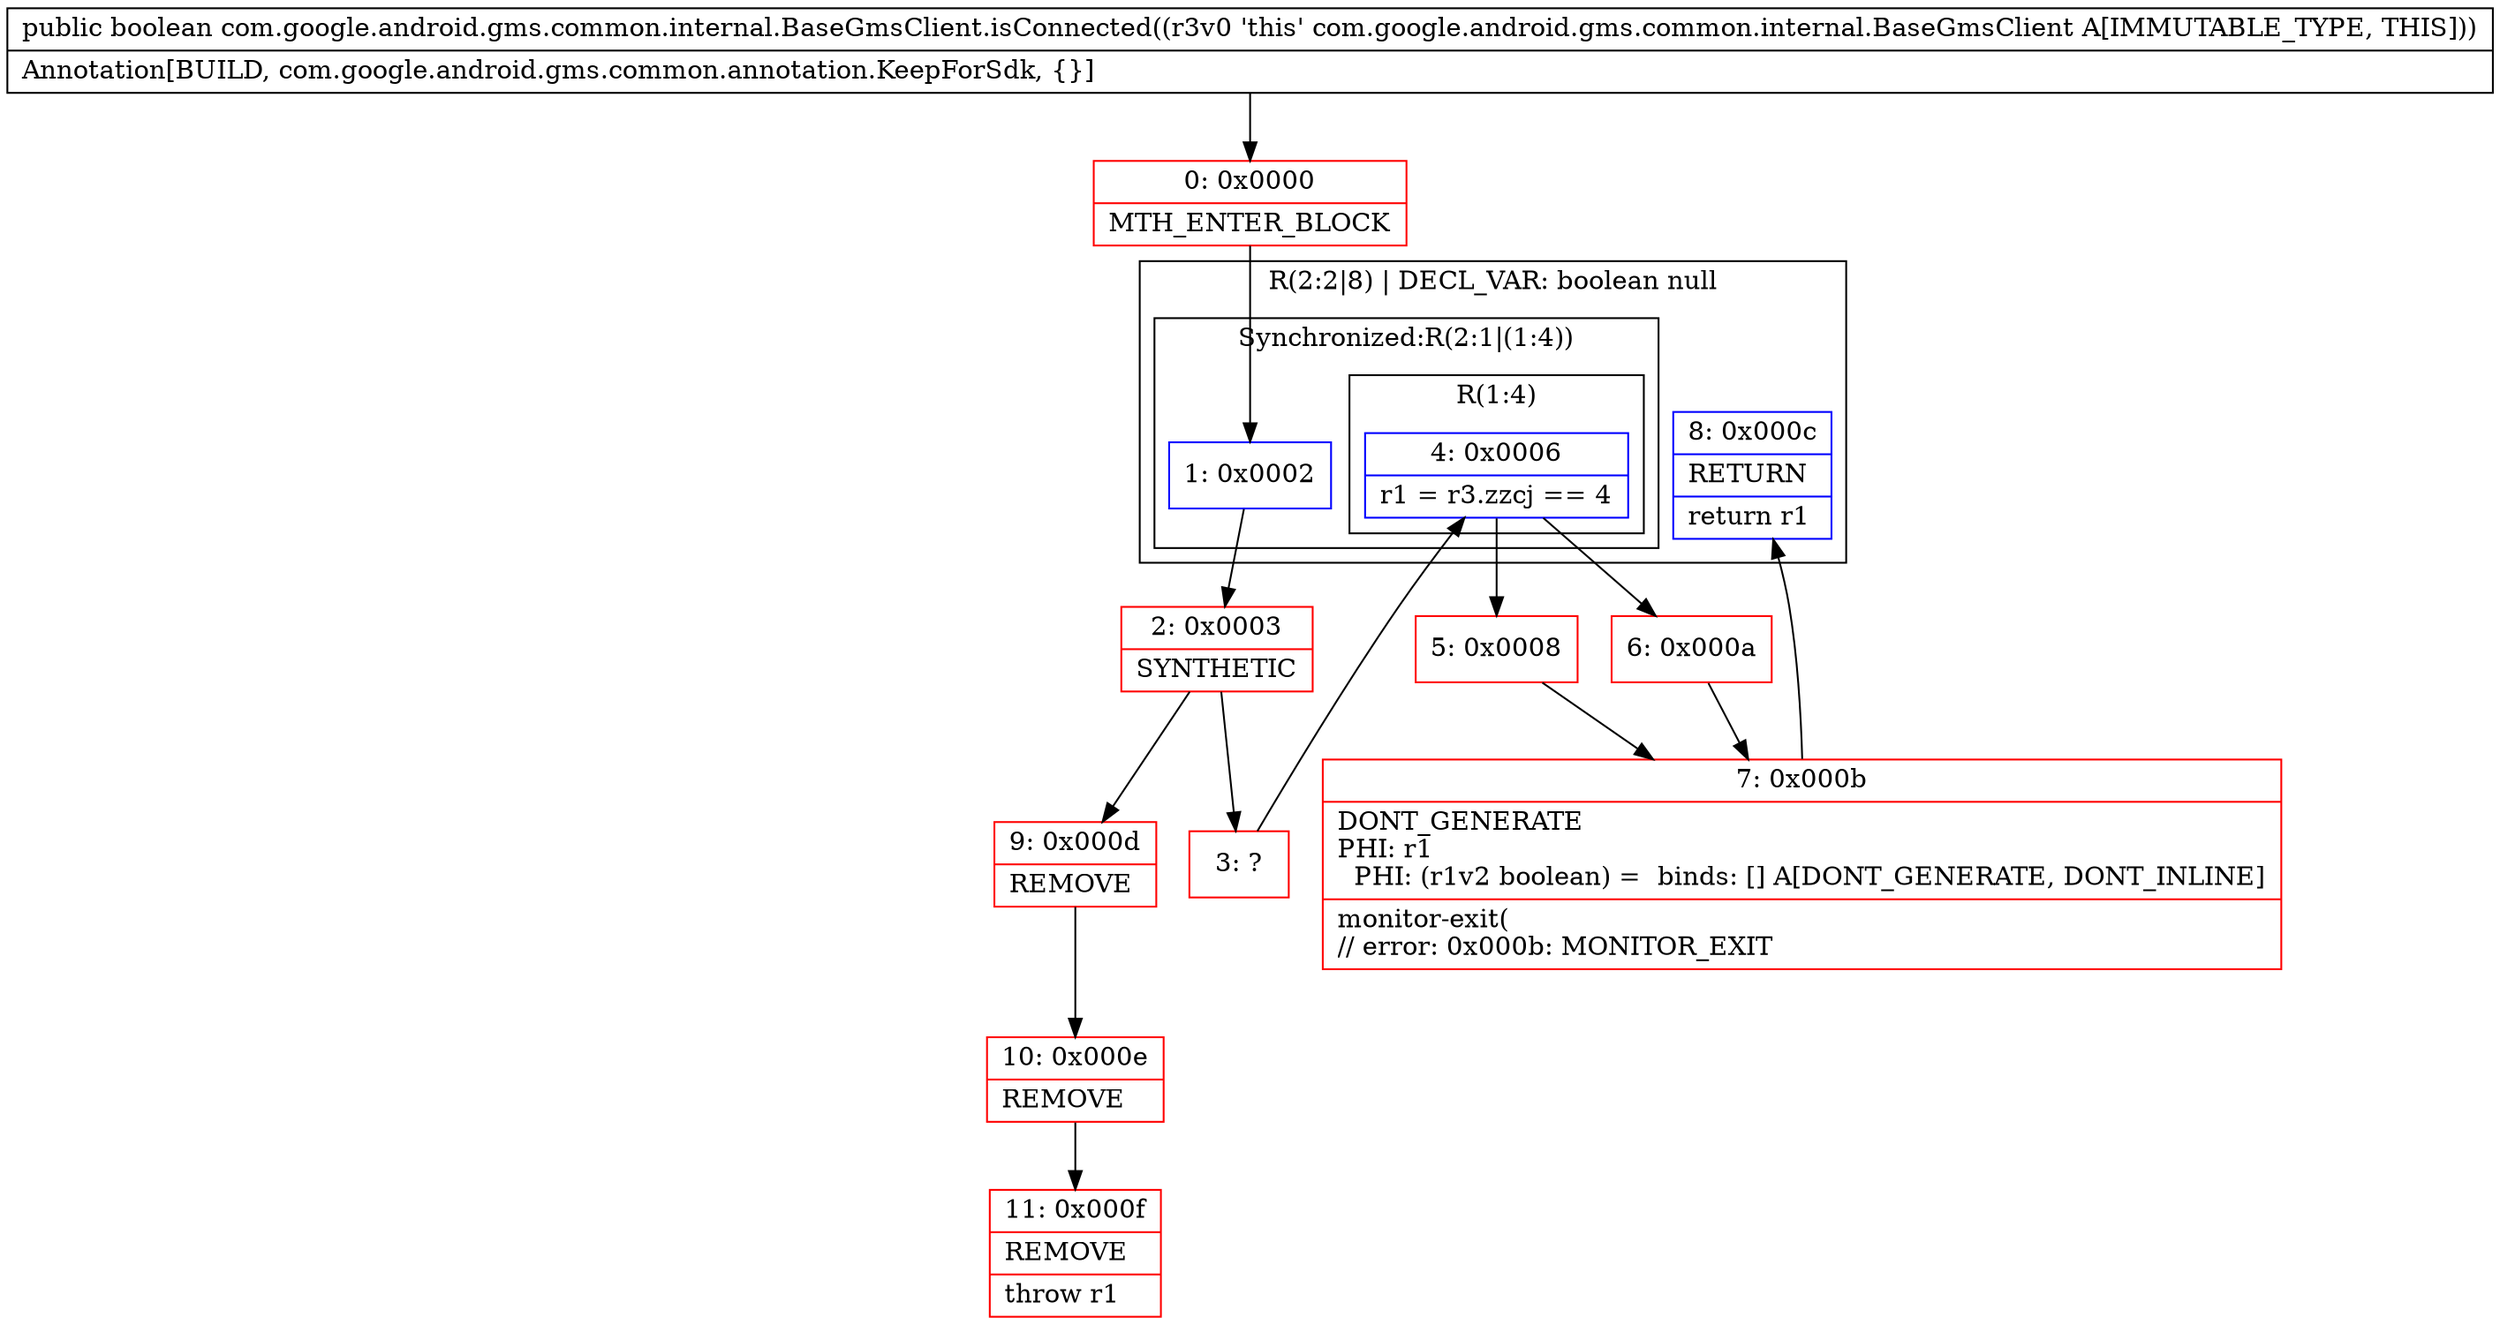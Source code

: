 digraph "CFG forcom.google.android.gms.common.internal.BaseGmsClient.isConnected()Z" {
subgraph cluster_Region_62119691 {
label = "R(2:2|8) | DECL_VAR: boolean null\l";
node [shape=record,color=blue];
subgraph cluster_SynchronizedRegion_1854676180 {
label = "Synchronized:R(2:1|(1:4))";
node [shape=record,color=blue];
Node_1 [shape=record,label="{1\:\ 0x0002}"];
subgraph cluster_Region_1291624733 {
label = "R(1:4)";
node [shape=record,color=blue];
Node_4 [shape=record,label="{4\:\ 0x0006|r1 = r3.zzcj == 4\l}"];
}
}
Node_8 [shape=record,label="{8\:\ 0x000c|RETURN\l|return r1\l}"];
}
Node_0 [shape=record,color=red,label="{0\:\ 0x0000|MTH_ENTER_BLOCK\l}"];
Node_2 [shape=record,color=red,label="{2\:\ 0x0003|SYNTHETIC\l}"];
Node_3 [shape=record,color=red,label="{3\:\ ?}"];
Node_5 [shape=record,color=red,label="{5\:\ 0x0008}"];
Node_6 [shape=record,color=red,label="{6\:\ 0x000a}"];
Node_7 [shape=record,color=red,label="{7\:\ 0x000b|DONT_GENERATE\lPHI: r1 \l  PHI: (r1v2 boolean) =  binds: [] A[DONT_GENERATE, DONT_INLINE]\l|monitor\-exit(\l\/\/ error: 0x000b: MONITOR_EXIT  \l}"];
Node_9 [shape=record,color=red,label="{9\:\ 0x000d|REMOVE\l}"];
Node_10 [shape=record,color=red,label="{10\:\ 0x000e|REMOVE\l}"];
Node_11 [shape=record,color=red,label="{11\:\ 0x000f|REMOVE\l|throw r1\l}"];
MethodNode[shape=record,label="{public boolean com.google.android.gms.common.internal.BaseGmsClient.isConnected((r3v0 'this' com.google.android.gms.common.internal.BaseGmsClient A[IMMUTABLE_TYPE, THIS]))  | Annotation[BUILD, com.google.android.gms.common.annotation.KeepForSdk, \{\}]\l}"];
MethodNode -> Node_0;
Node_1 -> Node_2;
Node_4 -> Node_5;
Node_4 -> Node_6;
Node_0 -> Node_1;
Node_2 -> Node_3;
Node_2 -> Node_9;
Node_3 -> Node_4;
Node_5 -> Node_7;
Node_6 -> Node_7;
Node_7 -> Node_8;
Node_9 -> Node_10;
Node_10 -> Node_11;
}

